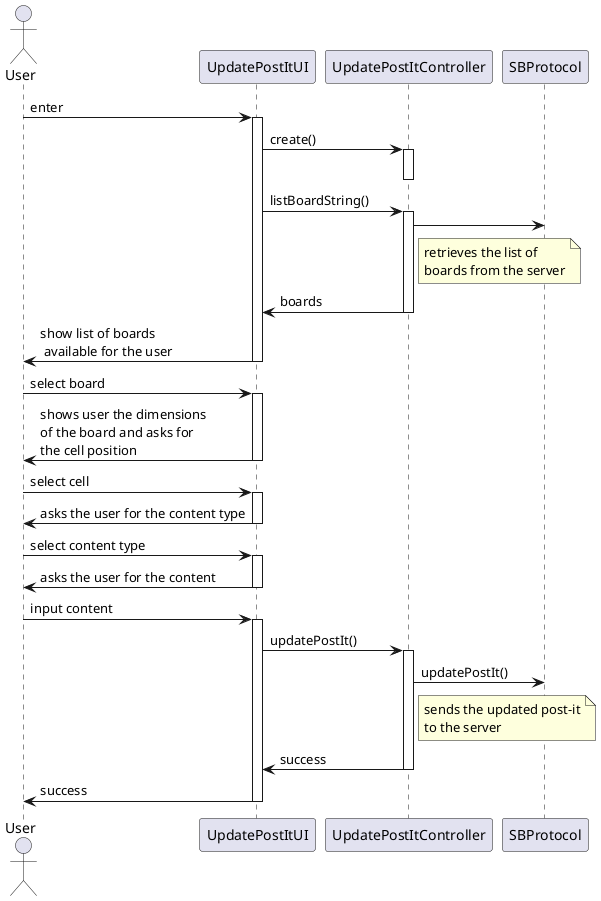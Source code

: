 @startuml
    actor User as user
    participant UpdatePostItUI as ui
    participant UpdatePostItController as ctrl
    participant SBProtocol as sbp

    user -> ui : enter
    activate ui
        ui -> ctrl : create()
        activate ctrl
        deactivate ctrl

        ui -> ctrl : listBoardString()
        activate ctrl
            ctrl -> sbp :
            note right of ctrl : retrieves the list of\nboards from the server
            ctrl -> ui : boards
        deactivate ctrl

        ui -> user : show list of boards\n available for the user
    deactivate ui

    user -> ui : select board
    activate ui
        ui -> user : shows user the dimensions\nof the board and asks for\nthe cell position
    deactivate ui

    user -> ui : select cell
    activate ui
        ui -> user : asks the user for the content type
    deactivate ui

    user -> ui : select content type
    activate ui
        ui -> user: asks the user for the content
    deactivate ui

    user -> ui : input content
    activate ui
        ui -> ctrl : updatePostIt()
        activate ctrl
            ctrl -> sbp : updatePostIt()
            note right of ctrl : sends the updated post-it\nto the server
            ctrl -> ui : success
        deactivate ctrl
        ui -> user : success
    deactivate ui
@enduml